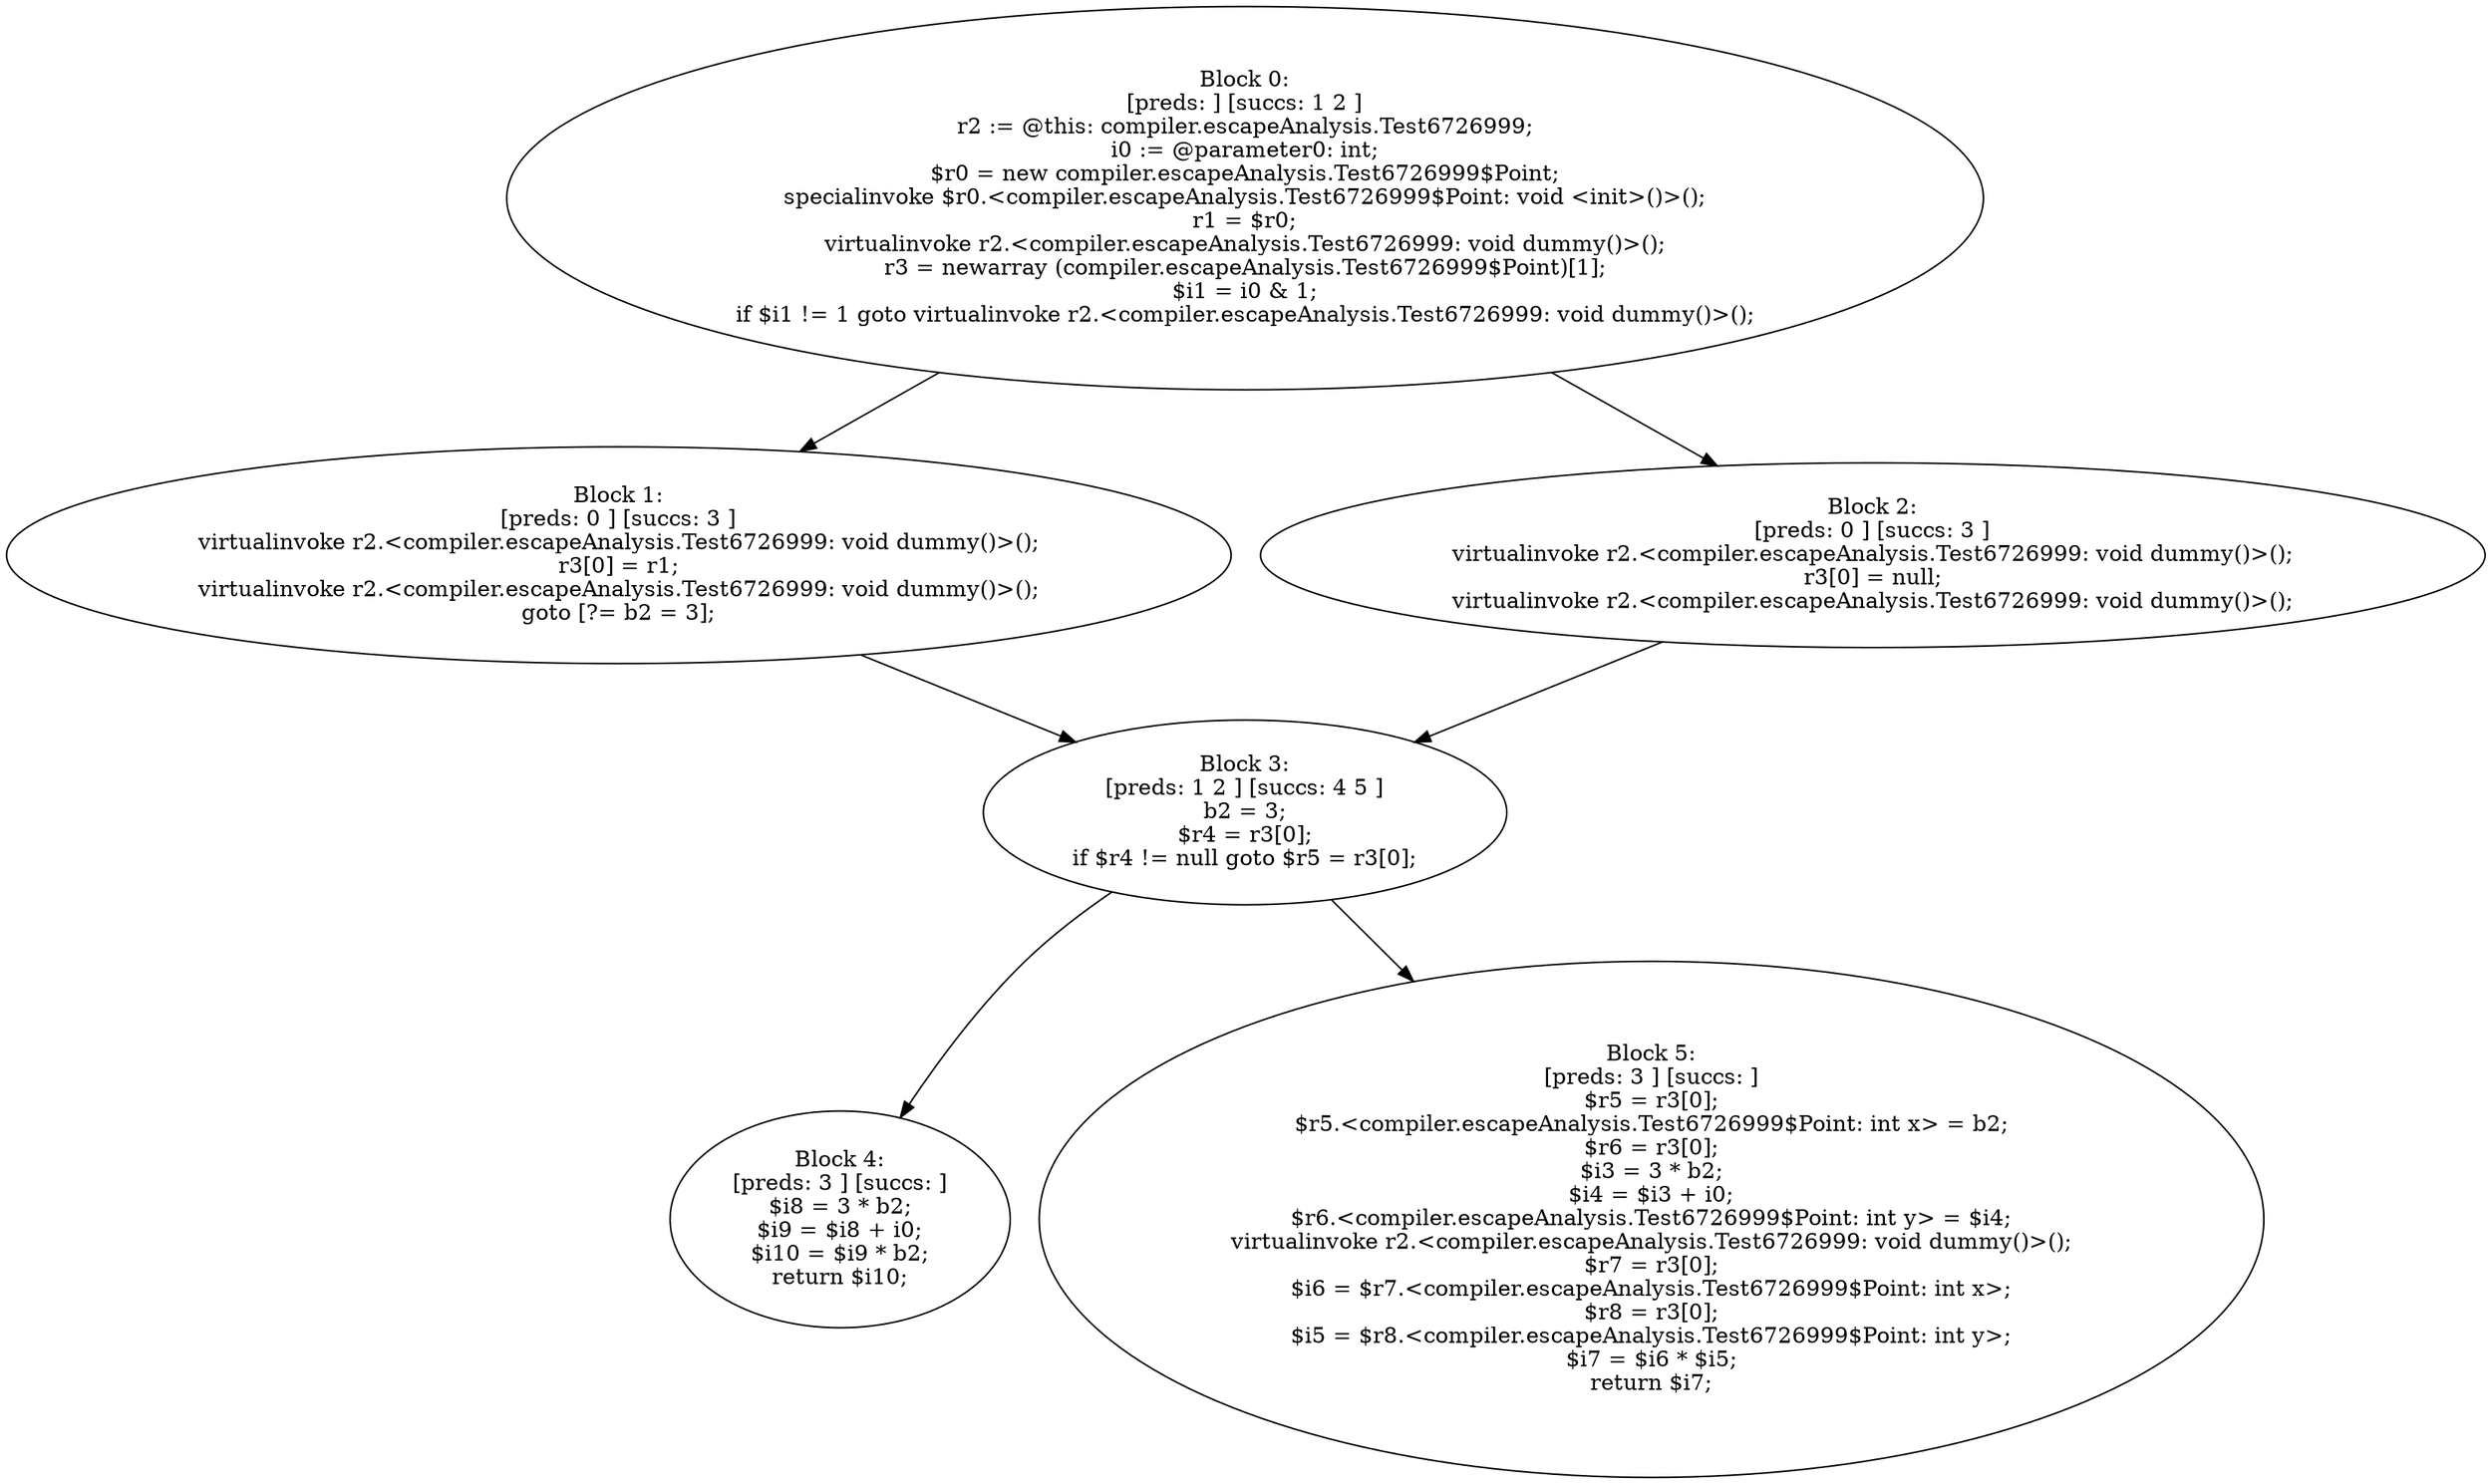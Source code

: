 digraph "unitGraph" {
    "Block 0:
[preds: ] [succs: 1 2 ]
r2 := @this: compiler.escapeAnalysis.Test6726999;
i0 := @parameter0: int;
$r0 = new compiler.escapeAnalysis.Test6726999$Point;
specialinvoke $r0.<compiler.escapeAnalysis.Test6726999$Point: void <init>()>();
r1 = $r0;
virtualinvoke r2.<compiler.escapeAnalysis.Test6726999: void dummy()>();
r3 = newarray (compiler.escapeAnalysis.Test6726999$Point)[1];
$i1 = i0 & 1;
if $i1 != 1 goto virtualinvoke r2.<compiler.escapeAnalysis.Test6726999: void dummy()>();
"
    "Block 1:
[preds: 0 ] [succs: 3 ]
virtualinvoke r2.<compiler.escapeAnalysis.Test6726999: void dummy()>();
r3[0] = r1;
virtualinvoke r2.<compiler.escapeAnalysis.Test6726999: void dummy()>();
goto [?= b2 = 3];
"
    "Block 2:
[preds: 0 ] [succs: 3 ]
virtualinvoke r2.<compiler.escapeAnalysis.Test6726999: void dummy()>();
r3[0] = null;
virtualinvoke r2.<compiler.escapeAnalysis.Test6726999: void dummy()>();
"
    "Block 3:
[preds: 1 2 ] [succs: 4 5 ]
b2 = 3;
$r4 = r3[0];
if $r4 != null goto $r5 = r3[0];
"
    "Block 4:
[preds: 3 ] [succs: ]
$i8 = 3 * b2;
$i9 = $i8 + i0;
$i10 = $i9 * b2;
return $i10;
"
    "Block 5:
[preds: 3 ] [succs: ]
$r5 = r3[0];
$r5.<compiler.escapeAnalysis.Test6726999$Point: int x> = b2;
$r6 = r3[0];
$i3 = 3 * b2;
$i4 = $i3 + i0;
$r6.<compiler.escapeAnalysis.Test6726999$Point: int y> = $i4;
virtualinvoke r2.<compiler.escapeAnalysis.Test6726999: void dummy()>();
$r7 = r3[0];
$i6 = $r7.<compiler.escapeAnalysis.Test6726999$Point: int x>;
$r8 = r3[0];
$i5 = $r8.<compiler.escapeAnalysis.Test6726999$Point: int y>;
$i7 = $i6 * $i5;
return $i7;
"
    "Block 0:
[preds: ] [succs: 1 2 ]
r2 := @this: compiler.escapeAnalysis.Test6726999;
i0 := @parameter0: int;
$r0 = new compiler.escapeAnalysis.Test6726999$Point;
specialinvoke $r0.<compiler.escapeAnalysis.Test6726999$Point: void <init>()>();
r1 = $r0;
virtualinvoke r2.<compiler.escapeAnalysis.Test6726999: void dummy()>();
r3 = newarray (compiler.escapeAnalysis.Test6726999$Point)[1];
$i1 = i0 & 1;
if $i1 != 1 goto virtualinvoke r2.<compiler.escapeAnalysis.Test6726999: void dummy()>();
"->"Block 1:
[preds: 0 ] [succs: 3 ]
virtualinvoke r2.<compiler.escapeAnalysis.Test6726999: void dummy()>();
r3[0] = r1;
virtualinvoke r2.<compiler.escapeAnalysis.Test6726999: void dummy()>();
goto [?= b2 = 3];
";
    "Block 0:
[preds: ] [succs: 1 2 ]
r2 := @this: compiler.escapeAnalysis.Test6726999;
i0 := @parameter0: int;
$r0 = new compiler.escapeAnalysis.Test6726999$Point;
specialinvoke $r0.<compiler.escapeAnalysis.Test6726999$Point: void <init>()>();
r1 = $r0;
virtualinvoke r2.<compiler.escapeAnalysis.Test6726999: void dummy()>();
r3 = newarray (compiler.escapeAnalysis.Test6726999$Point)[1];
$i1 = i0 & 1;
if $i1 != 1 goto virtualinvoke r2.<compiler.escapeAnalysis.Test6726999: void dummy()>();
"->"Block 2:
[preds: 0 ] [succs: 3 ]
virtualinvoke r2.<compiler.escapeAnalysis.Test6726999: void dummy()>();
r3[0] = null;
virtualinvoke r2.<compiler.escapeAnalysis.Test6726999: void dummy()>();
";
    "Block 1:
[preds: 0 ] [succs: 3 ]
virtualinvoke r2.<compiler.escapeAnalysis.Test6726999: void dummy()>();
r3[0] = r1;
virtualinvoke r2.<compiler.escapeAnalysis.Test6726999: void dummy()>();
goto [?= b2 = 3];
"->"Block 3:
[preds: 1 2 ] [succs: 4 5 ]
b2 = 3;
$r4 = r3[0];
if $r4 != null goto $r5 = r3[0];
";
    "Block 2:
[preds: 0 ] [succs: 3 ]
virtualinvoke r2.<compiler.escapeAnalysis.Test6726999: void dummy()>();
r3[0] = null;
virtualinvoke r2.<compiler.escapeAnalysis.Test6726999: void dummy()>();
"->"Block 3:
[preds: 1 2 ] [succs: 4 5 ]
b2 = 3;
$r4 = r3[0];
if $r4 != null goto $r5 = r3[0];
";
    "Block 3:
[preds: 1 2 ] [succs: 4 5 ]
b2 = 3;
$r4 = r3[0];
if $r4 != null goto $r5 = r3[0];
"->"Block 4:
[preds: 3 ] [succs: ]
$i8 = 3 * b2;
$i9 = $i8 + i0;
$i10 = $i9 * b2;
return $i10;
";
    "Block 3:
[preds: 1 2 ] [succs: 4 5 ]
b2 = 3;
$r4 = r3[0];
if $r4 != null goto $r5 = r3[0];
"->"Block 5:
[preds: 3 ] [succs: ]
$r5 = r3[0];
$r5.<compiler.escapeAnalysis.Test6726999$Point: int x> = b2;
$r6 = r3[0];
$i3 = 3 * b2;
$i4 = $i3 + i0;
$r6.<compiler.escapeAnalysis.Test6726999$Point: int y> = $i4;
virtualinvoke r2.<compiler.escapeAnalysis.Test6726999: void dummy()>();
$r7 = r3[0];
$i6 = $r7.<compiler.escapeAnalysis.Test6726999$Point: int x>;
$r8 = r3[0];
$i5 = $r8.<compiler.escapeAnalysis.Test6726999$Point: int y>;
$i7 = $i6 * $i5;
return $i7;
";
}
